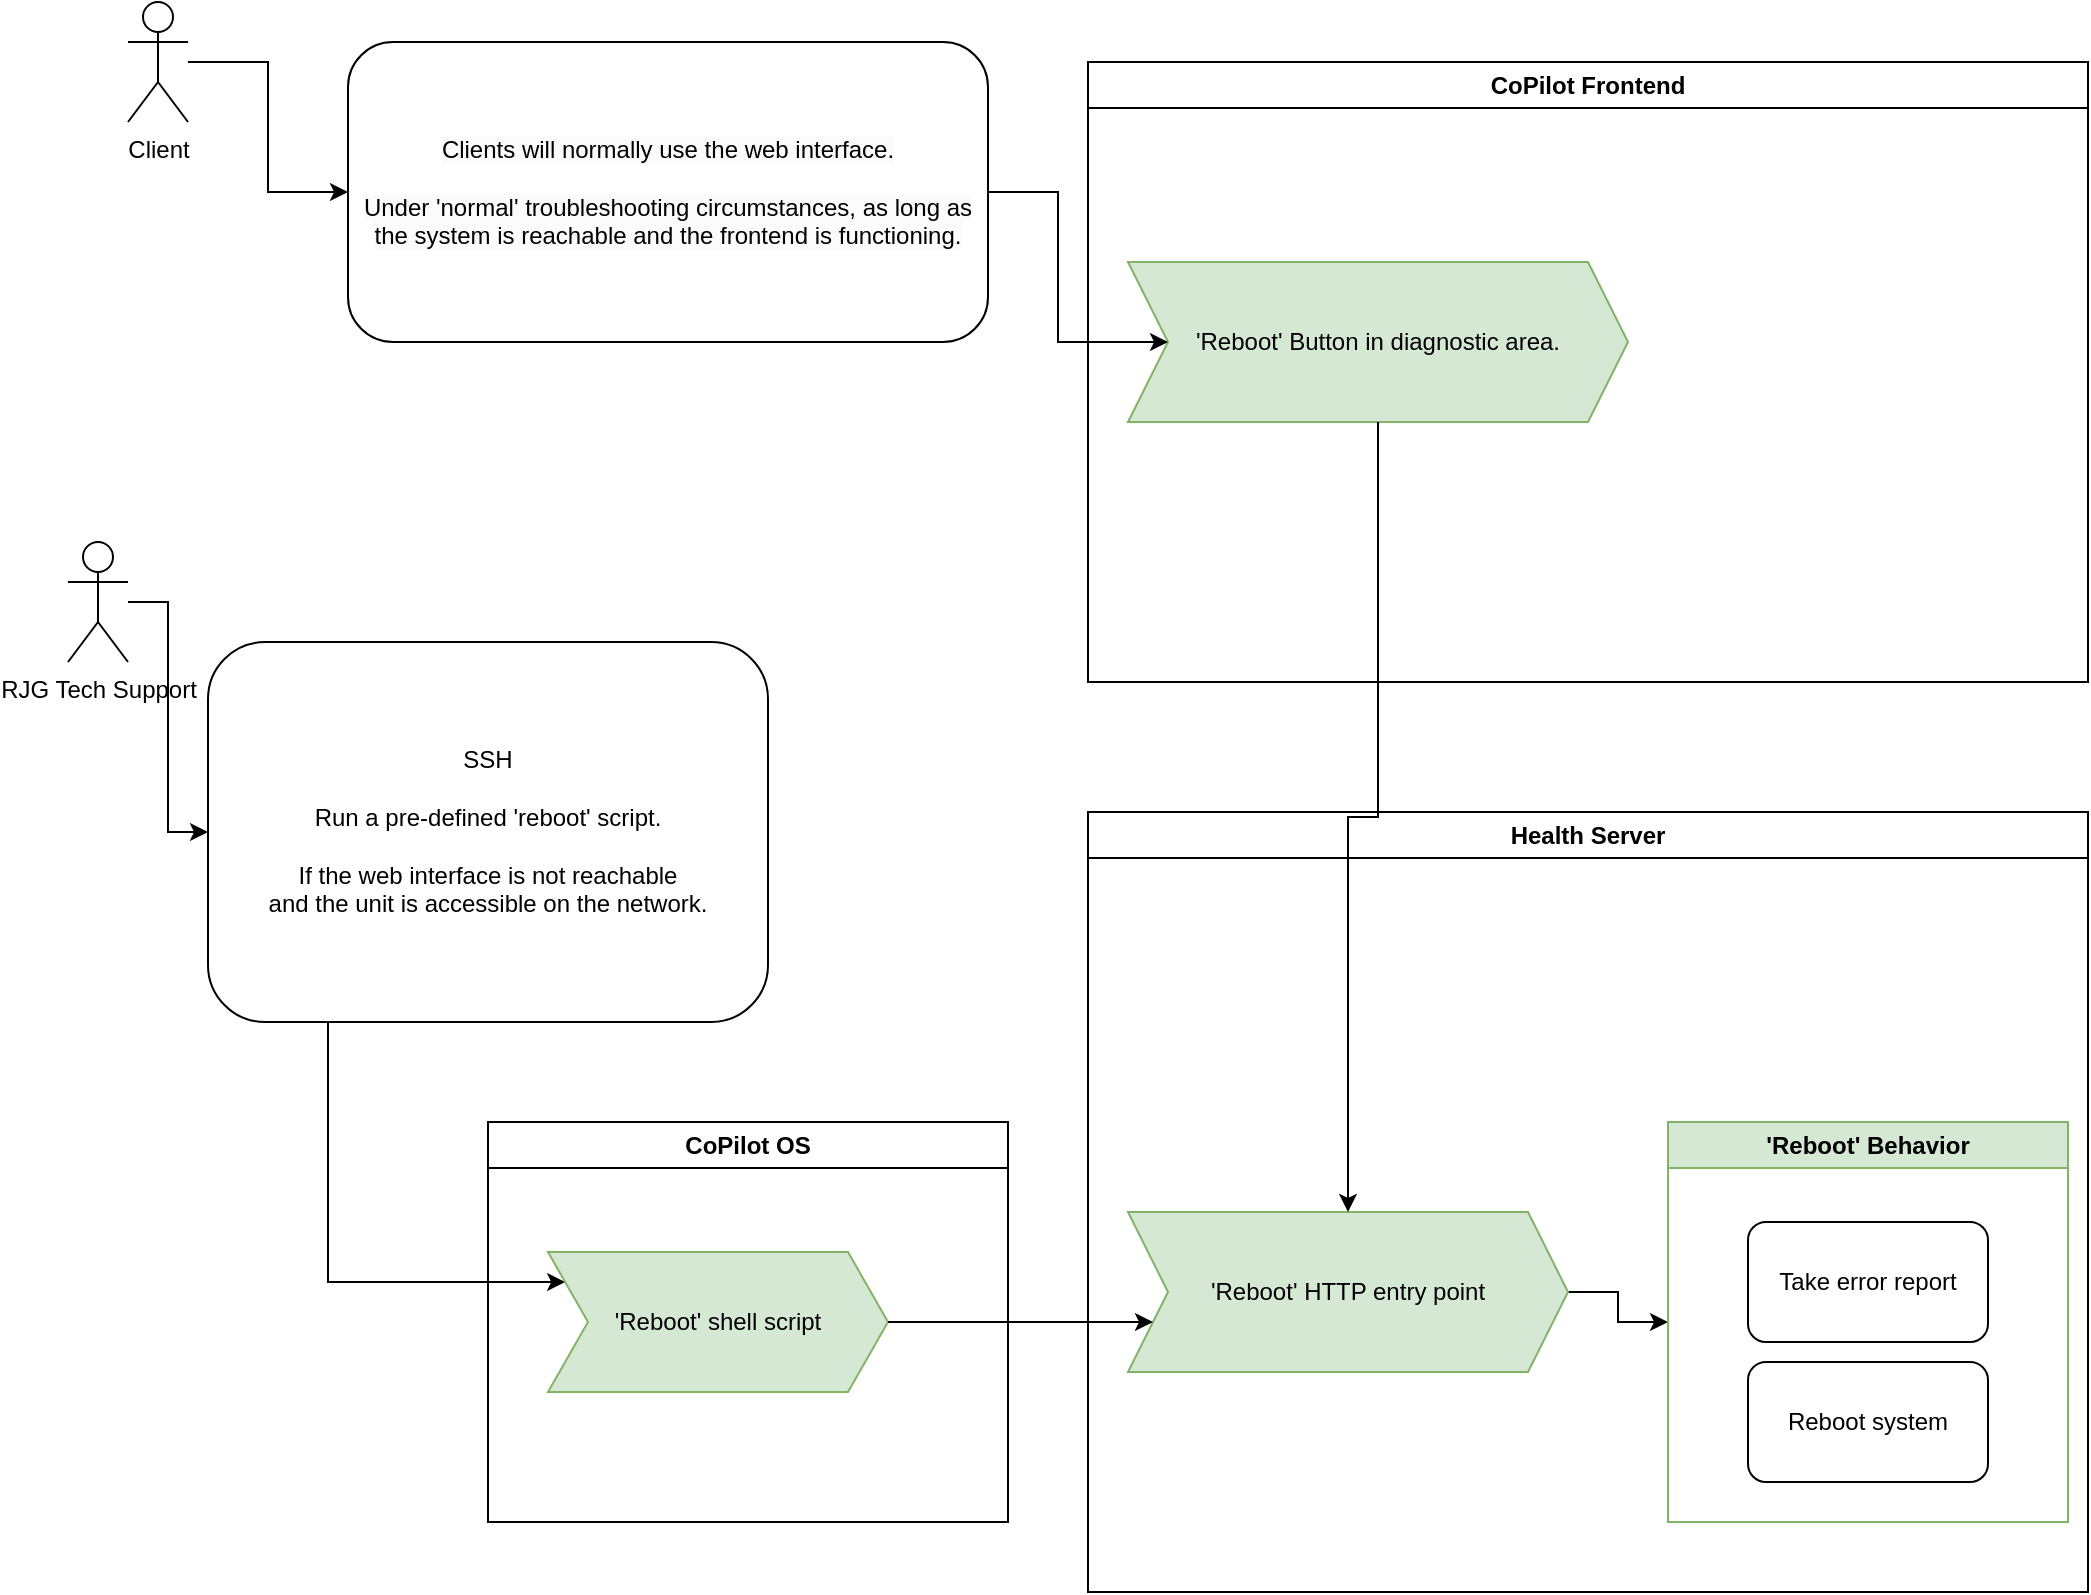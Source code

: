 <mxfile version="22.1.16" type="github">
  <diagram name="Page-1" id="X-SWMNVgun2v9ZU_bXVO">
    <mxGraphModel dx="1434" dy="833" grid="1" gridSize="10" guides="1" tooltips="1" connect="1" arrows="1" fold="1" page="1" pageScale="1" pageWidth="1100" pageHeight="850" math="0" shadow="0">
      <root>
        <mxCell id="0" />
        <mxCell id="1" parent="0" />
        <mxCell id="PhVRFwQ20TvV-iRFCezO-1" value="Health Server" style="swimlane;whiteSpace=wrap;html=1;" vertex="1" parent="1">
          <mxGeometry x="550" y="425" width="500" height="390" as="geometry" />
        </mxCell>
        <mxCell id="PhVRFwQ20TvV-iRFCezO-14" style="edgeStyle=orthogonalEdgeStyle;rounded=0;orthogonalLoop=1;jettySize=auto;html=1;" edge="1" parent="PhVRFwQ20TvV-iRFCezO-1" source="PhVRFwQ20TvV-iRFCezO-2" target="PhVRFwQ20TvV-iRFCezO-10">
          <mxGeometry relative="1" as="geometry" />
        </mxCell>
        <mxCell id="PhVRFwQ20TvV-iRFCezO-2" value="&#39;Reboot&#39; HTTP entry point" style="shape=step;perimeter=stepPerimeter;whiteSpace=wrap;html=1;fixedSize=1;fillColor=#d5e8d4;strokeColor=#82b366;" vertex="1" parent="PhVRFwQ20TvV-iRFCezO-1">
          <mxGeometry x="20" y="200" width="220" height="80" as="geometry" />
        </mxCell>
        <mxCell id="PhVRFwQ20TvV-iRFCezO-10" value="&#39;Reboot&#39; Behavior" style="swimlane;whiteSpace=wrap;html=1;fillColor=#d5e8d4;strokeColor=#82b366;" vertex="1" parent="PhVRFwQ20TvV-iRFCezO-1">
          <mxGeometry x="290" y="155" width="200" height="200" as="geometry" />
        </mxCell>
        <mxCell id="PhVRFwQ20TvV-iRFCezO-9" value="Take error report" style="rounded=1;whiteSpace=wrap;html=1;" vertex="1" parent="PhVRFwQ20TvV-iRFCezO-10">
          <mxGeometry x="40" y="50" width="120" height="60" as="geometry" />
        </mxCell>
        <mxCell id="PhVRFwQ20TvV-iRFCezO-11" value="Reboot system" style="rounded=1;whiteSpace=wrap;html=1;" vertex="1" parent="PhVRFwQ20TvV-iRFCezO-10">
          <mxGeometry x="40" y="120" width="120" height="60" as="geometry" />
        </mxCell>
        <mxCell id="PhVRFwQ20TvV-iRFCezO-24" style="edgeStyle=orthogonalEdgeStyle;rounded=0;orthogonalLoop=1;jettySize=auto;html=1;" edge="1" parent="1" source="PhVRFwQ20TvV-iRFCezO-3" target="PhVRFwQ20TvV-iRFCezO-20">
          <mxGeometry relative="1" as="geometry" />
        </mxCell>
        <mxCell id="PhVRFwQ20TvV-iRFCezO-3" value="Client" style="shape=umlActor;verticalLabelPosition=bottom;verticalAlign=top;html=1;outlineConnect=0;" vertex="1" parent="1">
          <mxGeometry x="70" y="20" width="30" height="60" as="geometry" />
        </mxCell>
        <mxCell id="PhVRFwQ20TvV-iRFCezO-12" value="CoPilot Frontend" style="swimlane;whiteSpace=wrap;html=1;" vertex="1" parent="1">
          <mxGeometry x="550" y="50" width="500" height="310" as="geometry" />
        </mxCell>
        <mxCell id="PhVRFwQ20TvV-iRFCezO-13" value="&#39;Reboot&#39; Button in diagnostic area." style="shape=step;perimeter=stepPerimeter;whiteSpace=wrap;html=1;fixedSize=1;fillColor=#d5e8d4;strokeColor=#82b366;" vertex="1" parent="PhVRFwQ20TvV-iRFCezO-12">
          <mxGeometry x="20" y="100" width="250" height="80" as="geometry" />
        </mxCell>
        <mxCell id="PhVRFwQ20TvV-iRFCezO-15" style="edgeStyle=orthogonalEdgeStyle;rounded=0;orthogonalLoop=1;jettySize=auto;html=1;" edge="1" parent="1" source="PhVRFwQ20TvV-iRFCezO-13" target="PhVRFwQ20TvV-iRFCezO-2">
          <mxGeometry relative="1" as="geometry" />
        </mxCell>
        <mxCell id="PhVRFwQ20TvV-iRFCezO-28" style="edgeStyle=orthogonalEdgeStyle;rounded=0;orthogonalLoop=1;jettySize=auto;html=1;" edge="1" parent="1" source="PhVRFwQ20TvV-iRFCezO-18" target="PhVRFwQ20TvV-iRFCezO-19">
          <mxGeometry relative="1" as="geometry" />
        </mxCell>
        <mxCell id="PhVRFwQ20TvV-iRFCezO-18" value="RJG Tech Support" style="shape=umlActor;verticalLabelPosition=bottom;verticalAlign=top;html=1;outlineConnect=0;" vertex="1" parent="1">
          <mxGeometry x="40" y="290" width="30" height="60" as="geometry" />
        </mxCell>
        <mxCell id="PhVRFwQ20TvV-iRFCezO-29" style="edgeStyle=orthogonalEdgeStyle;rounded=0;orthogonalLoop=1;jettySize=auto;html=1;" edge="1" parent="1" source="PhVRFwQ20TvV-iRFCezO-19" target="PhVRFwQ20TvV-iRFCezO-23">
          <mxGeometry relative="1" as="geometry">
            <Array as="points">
              <mxPoint x="170" y="660" />
            </Array>
          </mxGeometry>
        </mxCell>
        <mxCell id="PhVRFwQ20TvV-iRFCezO-19" value="SSH&lt;br&gt;&lt;br&gt;Run a pre-defined &#39;reboot&#39; script.&lt;br&gt;&lt;br&gt;If the web interface is not reachable&lt;br style=&quot;border-color: var(--border-color);&quot;&gt;and the unit is accessible on the network." style="rounded=1;whiteSpace=wrap;html=1;" vertex="1" parent="1">
          <mxGeometry x="110" y="340" width="280" height="190" as="geometry" />
        </mxCell>
        <mxCell id="PhVRFwQ20TvV-iRFCezO-25" style="edgeStyle=orthogonalEdgeStyle;rounded=0;orthogonalLoop=1;jettySize=auto;html=1;" edge="1" parent="1" source="PhVRFwQ20TvV-iRFCezO-20" target="PhVRFwQ20TvV-iRFCezO-13">
          <mxGeometry relative="1" as="geometry" />
        </mxCell>
        <mxCell id="PhVRFwQ20TvV-iRFCezO-20" value="&lt;span style=&quot;color: rgb(0, 0, 0); font-family: Helvetica; font-size: 12px; font-style: normal; font-variant-ligatures: normal; font-variant-caps: normal; font-weight: 400; letter-spacing: normal; orphans: 2; text-align: center; text-indent: 0px; text-transform: none; widows: 2; word-spacing: 0px; -webkit-text-stroke-width: 0px; background-color: rgb(251, 251, 251); text-decoration-thickness: initial; text-decoration-style: initial; text-decoration-color: initial; float: none; display: inline !important;&quot;&gt;Clients will normally use the web interface.&lt;/span&gt;&lt;br style=&quot;border-color: var(--border-color); color: rgb(0, 0, 0); font-family: Helvetica; font-size: 12px; font-style: normal; font-variant-ligatures: normal; font-variant-caps: normal; font-weight: 400; letter-spacing: normal; orphans: 2; text-align: center; text-indent: 0px; text-transform: none; widows: 2; word-spacing: 0px; -webkit-text-stroke-width: 0px; background-color: rgb(251, 251, 251); text-decoration-thickness: initial; text-decoration-style: initial; text-decoration-color: initial;&quot;&gt;&lt;br style=&quot;border-color: var(--border-color); color: rgb(0, 0, 0); font-family: Helvetica; font-size: 12px; font-style: normal; font-variant-ligatures: normal; font-variant-caps: normal; font-weight: 400; letter-spacing: normal; orphans: 2; text-align: center; text-indent: 0px; text-transform: none; widows: 2; word-spacing: 0px; -webkit-text-stroke-width: 0px; background-color: rgb(251, 251, 251); text-decoration-thickness: initial; text-decoration-style: initial; text-decoration-color: initial;&quot;&gt;&lt;span style=&quot;color: rgb(0, 0, 0); font-family: Helvetica; font-size: 12px; font-style: normal; font-variant-ligatures: normal; font-variant-caps: normal; font-weight: 400; letter-spacing: normal; orphans: 2; text-align: center; text-indent: 0px; text-transform: none; widows: 2; word-spacing: 0px; -webkit-text-stroke-width: 0px; background-color: rgb(251, 251, 251); text-decoration-thickness: initial; text-decoration-style: initial; text-decoration-color: initial; float: none; display: inline !important;&quot;&gt;Under &#39;normal&#39; troubleshooting circumstances, as long as the system is reachable and the frontend is functioning.&lt;/span&gt;" style="rounded=1;whiteSpace=wrap;html=1;" vertex="1" parent="1">
          <mxGeometry x="180" y="40" width="320" height="150" as="geometry" />
        </mxCell>
        <mxCell id="PhVRFwQ20TvV-iRFCezO-22" value="CoPilot OS" style="swimlane;whiteSpace=wrap;html=1;" vertex="1" parent="1">
          <mxGeometry x="250" y="580" width="260" height="200" as="geometry" />
        </mxCell>
        <mxCell id="PhVRFwQ20TvV-iRFCezO-23" value="&#39;Reboot&#39; shell script" style="shape=step;perimeter=stepPerimeter;whiteSpace=wrap;html=1;fixedSize=1;fillColor=#d5e8d4;strokeColor=#82b366;" vertex="1" parent="PhVRFwQ20TvV-iRFCezO-22">
          <mxGeometry x="30" y="65" width="170" height="70" as="geometry" />
        </mxCell>
        <mxCell id="PhVRFwQ20TvV-iRFCezO-26" style="edgeStyle=orthogonalEdgeStyle;rounded=0;orthogonalLoop=1;jettySize=auto;html=1;" edge="1" parent="1" source="PhVRFwQ20TvV-iRFCezO-23" target="PhVRFwQ20TvV-iRFCezO-2">
          <mxGeometry relative="1" as="geometry">
            <Array as="points">
              <mxPoint x="550" y="680" />
              <mxPoint x="550" y="680" />
            </Array>
          </mxGeometry>
        </mxCell>
      </root>
    </mxGraphModel>
  </diagram>
</mxfile>
